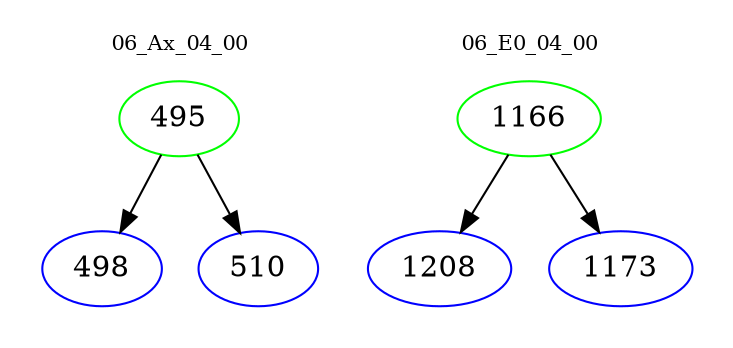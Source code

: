 digraph{
subgraph cluster_0 {
color = white
label = "06_Ax_04_00";
fontsize=10;
T0_495 [label="495", color="green"]
T0_495 -> T0_498 [color="black"]
T0_498 [label="498", color="blue"]
T0_495 -> T0_510 [color="black"]
T0_510 [label="510", color="blue"]
}
subgraph cluster_1 {
color = white
label = "06_E0_04_00";
fontsize=10;
T1_1166 [label="1166", color="green"]
T1_1166 -> T1_1208 [color="black"]
T1_1208 [label="1208", color="blue"]
T1_1166 -> T1_1173 [color="black"]
T1_1173 [label="1173", color="blue"]
}
}
